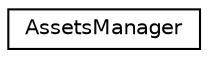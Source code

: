 digraph "Graphical Class Hierarchy"
{
  edge [fontname="Helvetica",fontsize="10",labelfontname="Helvetica",labelfontsize="10"];
  node [fontname="Helvetica",fontsize="10",shape=record];
  rankdir="LR";
  Node0 [label="AssetsManager",height=0.2,width=0.4,color="black", fillcolor="white", style="filled",URL="$class_assets_manager.html",tooltip="The manager of all assets. Make sure you have initialized your OpenGL context before. "];
}
